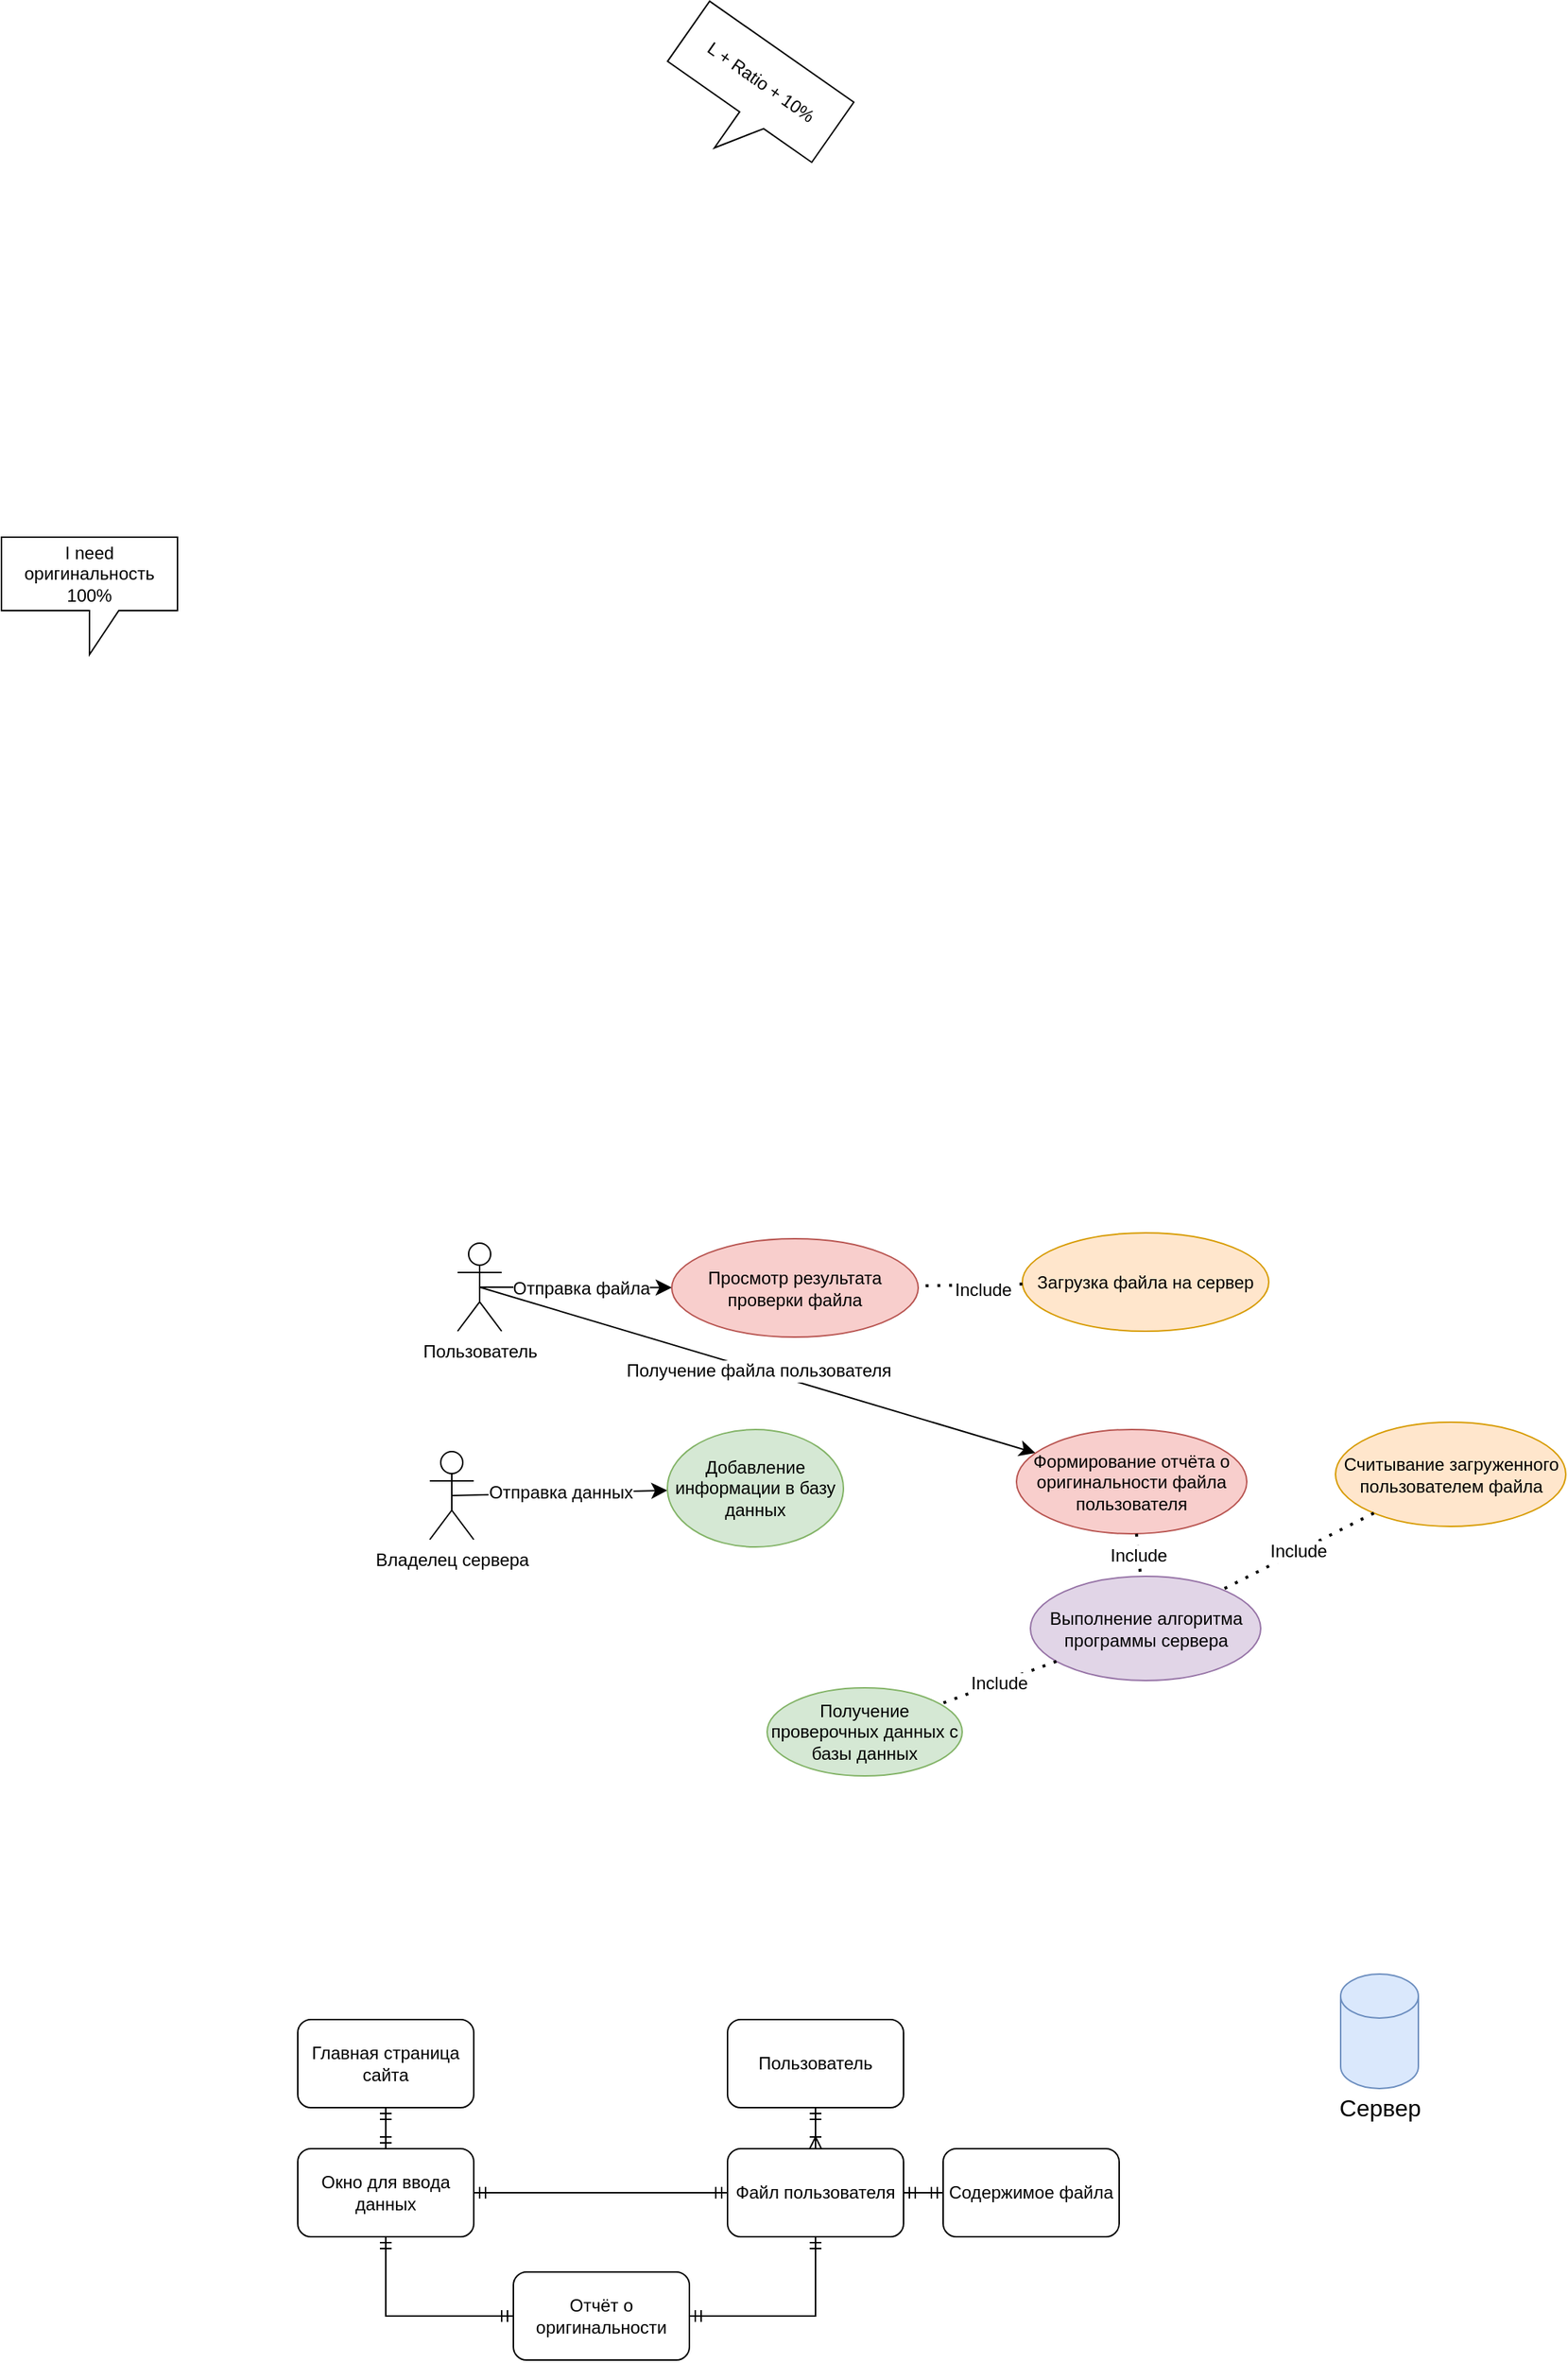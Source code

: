 <mxfile version="23.1.7" type="github">
  <diagram name="Страница — 1" id="qo7mLrB6tLQQB5oeiX6B">
    <mxGraphModel dx="1834" dy="1951" grid="0" gridSize="10" guides="1" tooltips="1" connect="1" arrows="1" fold="1" page="0" pageScale="1" pageWidth="827" pageHeight="1169" math="0" shadow="0">
      <root>
        <mxCell id="0" />
        <mxCell id="1" parent="0" />
        <mxCell id="s-Eo4vCzc_3h1zsL-8KX-22" style="edgeStyle=none;curved=1;rounded=0;orthogonalLoop=1;jettySize=auto;html=1;exitX=0.5;exitY=0.5;exitDx=0;exitDy=0;exitPerimeter=0;fontSize=12;startSize=8;endSize=8;" parent="1" source="s-Eo4vCzc_3h1zsL-8KX-1" target="s-Eo4vCzc_3h1zsL-8KX-24" edge="1">
          <mxGeometry relative="1" as="geometry">
            <mxPoint x="159" y="43" as="targetPoint" />
          </mxGeometry>
        </mxCell>
        <mxCell id="s-Eo4vCzc_3h1zsL-8KX-40" value="Отправка файла" style="edgeLabel;html=1;align=center;verticalAlign=middle;resizable=0;points=[];;fontSize=12;" parent="s-Eo4vCzc_3h1zsL-8KX-22" vertex="1" connectable="0">
          <mxGeometry x="0.057" y="-1" relative="1" as="geometry">
            <mxPoint as="offset" />
          </mxGeometry>
        </mxCell>
        <mxCell id="s-Eo4vCzc_3h1zsL-8KX-1" value="Пользователь" style="shape=umlActor;verticalLabelPosition=bottom;verticalAlign=top;html=1;outlineConnect=0;rotation=0;" parent="1" vertex="1">
          <mxGeometry x="-49" y="9" width="30" height="60" as="geometry" />
        </mxCell>
        <mxCell id="s-Eo4vCzc_3h1zsL-8KX-4" value="Загрузка файла на сервер" style="ellipse;whiteSpace=wrap;html=1;fillColor=#ffe6cc;strokeColor=#d79b00;" parent="1" vertex="1">
          <mxGeometry x="336" y="2" width="168" height="67" as="geometry" />
        </mxCell>
        <mxCell id="s-Eo4vCzc_3h1zsL-8KX-5" value="" style="shape=cylinder3;whiteSpace=wrap;html=1;boundedLbl=1;backgroundOutline=1;size=15;fillColor=#dae8fc;strokeColor=#6c8ebf;" parent="1" vertex="1">
          <mxGeometry x="553" y="507" width="53" height="78" as="geometry" />
        </mxCell>
        <mxCell id="s-Eo4vCzc_3h1zsL-8KX-6" value="Сервер" style="text;html=1;align=center;verticalAlign=middle;whiteSpace=wrap;rounded=0;;fontSize=16;" parent="1" vertex="1">
          <mxGeometry x="549.5" y="583" width="60" height="30" as="geometry" />
        </mxCell>
        <mxCell id="s-Eo4vCzc_3h1zsL-8KX-9" style="edgeStyle=none;curved=1;rounded=0;orthogonalLoop=1;jettySize=auto;html=1;exitX=0.5;exitY=0.5;exitDx=0;exitDy=0;exitPerimeter=0;fontSize=12;startSize=8;endSize=8;" parent="1" source="s-Eo4vCzc_3h1zsL-8KX-7" target="s-Eo4vCzc_3h1zsL-8KX-8" edge="1">
          <mxGeometry relative="1" as="geometry" />
        </mxCell>
        <mxCell id="s-Eo4vCzc_3h1zsL-8KX-10" value="Отправка данных" style="edgeLabel;html=1;align=center;verticalAlign=middle;resizable=0;points=[];;fontSize=12;" parent="s-Eo4vCzc_3h1zsL-8KX-9" vertex="1" connectable="0">
          <mxGeometry relative="1" as="geometry">
            <mxPoint as="offset" />
          </mxGeometry>
        </mxCell>
        <mxCell id="s-Eo4vCzc_3h1zsL-8KX-7" value="Владелец сервера" style="shape=umlActor;verticalLabelPosition=bottom;verticalAlign=top;html=1;outlineConnect=0;" parent="1" vertex="1">
          <mxGeometry x="-68" y="151" width="30" height="60" as="geometry" />
        </mxCell>
        <mxCell id="s-Eo4vCzc_3h1zsL-8KX-8" value="Добавление информации в базу данных" style="ellipse;whiteSpace=wrap;html=1;fillColor=#d5e8d4;strokeColor=#82b366;" parent="1" vertex="1">
          <mxGeometry x="94" y="136" width="120" height="80" as="geometry" />
        </mxCell>
        <mxCell id="s-Eo4vCzc_3h1zsL-8KX-23" value="" style="endArrow=none;dashed=1;html=1;dashPattern=1 3;strokeWidth=2;rounded=0;fontSize=12;startSize=8;endSize=8;" parent="1" source="s-Eo4vCzc_3h1zsL-8KX-4" target="s-Eo4vCzc_3h1zsL-8KX-24" edge="1">
          <mxGeometry width="50" height="50" relative="1" as="geometry">
            <mxPoint x="276" y="76" as="sourcePoint" />
            <mxPoint x="328" y="48" as="targetPoint" />
          </mxGeometry>
        </mxCell>
        <mxCell id="s-Eo4vCzc_3h1zsL-8KX-26" value="Include" style="edgeLabel;html=1;align=center;verticalAlign=middle;resizable=0;points=[];;fontSize=12;" parent="s-Eo4vCzc_3h1zsL-8KX-23" vertex="1" connectable="0">
          <mxGeometry x="-0.234" y="3" relative="1" as="geometry">
            <mxPoint as="offset" />
          </mxGeometry>
        </mxCell>
        <mxCell id="s-Eo4vCzc_3h1zsL-8KX-24" value="Просмотр результата проверки файла" style="ellipse;whiteSpace=wrap;html=1;fillColor=#f8cecc;strokeColor=#b85450;" parent="1" vertex="1">
          <mxGeometry x="97" y="6" width="168" height="67" as="geometry" />
        </mxCell>
        <mxCell id="s-Eo4vCzc_3h1zsL-8KX-27" value="Считывание загруженного пользователем файла" style="ellipse;whiteSpace=wrap;html=1;fillColor=#ffe6cc;strokeColor=#d79b00;" parent="1" vertex="1">
          <mxGeometry x="549.5" y="131" width="157" height="71" as="geometry" />
        </mxCell>
        <mxCell id="s-Eo4vCzc_3h1zsL-8KX-28" value="" style="endArrow=classic;html=1;rounded=0;fontSize=12;startSize=8;endSize=8;exitX=0.5;exitY=0.5;exitDx=0;exitDy=0;exitPerimeter=0;" parent="1" source="s-Eo4vCzc_3h1zsL-8KX-1" target="s-Eo4vCzc_3h1zsL-8KX-32" edge="1">
          <mxGeometry width="50" height="50" relative="1" as="geometry">
            <mxPoint x="249" y="336" as="sourcePoint" />
            <mxPoint x="299" y="286" as="targetPoint" />
          </mxGeometry>
        </mxCell>
        <mxCell id="s-Eo4vCzc_3h1zsL-8KX-41" value="Получение файла пользователя" style="edgeLabel;html=1;align=center;verticalAlign=middle;resizable=0;points=[];;fontSize=12;" parent="s-Eo4vCzc_3h1zsL-8KX-28" vertex="1" connectable="0">
          <mxGeometry relative="1" as="geometry">
            <mxPoint as="offset" />
          </mxGeometry>
        </mxCell>
        <mxCell id="s-Eo4vCzc_3h1zsL-8KX-29" value="I need оригинальность 100%" style="shape=callout;whiteSpace=wrap;html=1;perimeter=calloutPerimeter;" parent="1" vertex="1">
          <mxGeometry x="-360" y="-472" width="120" height="80" as="geometry" />
        </mxCell>
        <mxCell id="s-Eo4vCzc_3h1zsL-8KX-30" value="L + Ratio + 10%" style="shape=callout;whiteSpace=wrap;html=1;perimeter=calloutPerimeter;rotation=35;" parent="1" vertex="1">
          <mxGeometry x="89" y="-810" width="120" height="80" as="geometry" />
        </mxCell>
        <mxCell id="s-Eo4vCzc_3h1zsL-8KX-31" value="Выполнение алгоритма программы сервера" style="ellipse;whiteSpace=wrap;html=1;fillColor=#e1d5e7;strokeColor=#9673a6;" parent="1" vertex="1">
          <mxGeometry x="341.5" y="236" width="157" height="71" as="geometry" />
        </mxCell>
        <mxCell id="s-Eo4vCzc_3h1zsL-8KX-32" value="Формирование отчёта о оригинальности файла пользователя" style="ellipse;whiteSpace=wrap;html=1;fillColor=#f8cecc;strokeColor=#b85450;" parent="1" vertex="1">
          <mxGeometry x="332" y="136" width="157" height="71" as="geometry" />
        </mxCell>
        <mxCell id="s-Eo4vCzc_3h1zsL-8KX-33" value="" style="endArrow=none;dashed=1;html=1;dashPattern=1 3;strokeWidth=2;rounded=0;fontSize=12;startSize=8;endSize=8;" parent="1" source="s-Eo4vCzc_3h1zsL-8KX-32" target="s-Eo4vCzc_3h1zsL-8KX-31" edge="1">
          <mxGeometry width="50" height="50" relative="1" as="geometry">
            <mxPoint x="267" y="352" as="sourcePoint" />
            <mxPoint x="196" y="353" as="targetPoint" />
          </mxGeometry>
        </mxCell>
        <mxCell id="s-Eo4vCzc_3h1zsL-8KX-34" value="Include" style="edgeLabel;html=1;align=center;verticalAlign=middle;resizable=0;points=[];;fontSize=12;" parent="s-Eo4vCzc_3h1zsL-8KX-33" vertex="1" connectable="0">
          <mxGeometry relative="1" as="geometry">
            <mxPoint as="offset" />
          </mxGeometry>
        </mxCell>
        <mxCell id="s-Eo4vCzc_3h1zsL-8KX-35" value="" style="endArrow=none;dashed=1;html=1;dashPattern=1 3;strokeWidth=2;rounded=0;fontSize=12;startSize=8;endSize=8;" parent="1" source="s-Eo4vCzc_3h1zsL-8KX-27" target="s-Eo4vCzc_3h1zsL-8KX-31" edge="1">
          <mxGeometry width="50" height="50" relative="1" as="geometry">
            <mxPoint x="263" y="457" as="sourcePoint" />
            <mxPoint x="188" y="459" as="targetPoint" />
          </mxGeometry>
        </mxCell>
        <mxCell id="s-Eo4vCzc_3h1zsL-8KX-36" value="Include" style="edgeLabel;html=1;align=center;verticalAlign=middle;resizable=0;points=[];;fontSize=12;" parent="s-Eo4vCzc_3h1zsL-8KX-35" vertex="1" connectable="0">
          <mxGeometry relative="1" as="geometry">
            <mxPoint as="offset" />
          </mxGeometry>
        </mxCell>
        <mxCell id="s-Eo4vCzc_3h1zsL-8KX-37" value="Получение проверочных данных с базы данных" style="ellipse;whiteSpace=wrap;html=1;fillColor=#d5e8d4;strokeColor=#82b366;" parent="1" vertex="1">
          <mxGeometry x="162" y="312" width="133" height="60" as="geometry" />
        </mxCell>
        <mxCell id="s-Eo4vCzc_3h1zsL-8KX-38" value="" style="endArrow=none;dashed=1;html=1;dashPattern=1 3;strokeWidth=2;rounded=0;fontSize=12;startSize=8;endSize=8;" parent="1" source="s-Eo4vCzc_3h1zsL-8KX-31" target="s-Eo4vCzc_3h1zsL-8KX-37" edge="1">
          <mxGeometry width="50" height="50" relative="1" as="geometry">
            <mxPoint x="367" y="578" as="sourcePoint" />
            <mxPoint x="366" y="545" as="targetPoint" />
          </mxGeometry>
        </mxCell>
        <mxCell id="s-Eo4vCzc_3h1zsL-8KX-39" value="Include" style="edgeLabel;html=1;align=center;verticalAlign=middle;resizable=0;points=[];;fontSize=12;" parent="s-Eo4vCzc_3h1zsL-8KX-38" vertex="1" connectable="0">
          <mxGeometry relative="1" as="geometry">
            <mxPoint as="offset" />
          </mxGeometry>
        </mxCell>
        <mxCell id="QdrqY9TWEt0A4qvZ5lYN-1" value="Главная страница сайта" style="rounded=1;whiteSpace=wrap;html=1;" parent="1" vertex="1">
          <mxGeometry x="-158" y="538" width="120" height="60" as="geometry" />
        </mxCell>
        <mxCell id="QdrqY9TWEt0A4qvZ5lYN-2" value="Пользователь" style="rounded=1;whiteSpace=wrap;html=1;" parent="1" vertex="1">
          <mxGeometry x="135" y="538" width="120" height="60" as="geometry" />
        </mxCell>
        <mxCell id="QdrqY9TWEt0A4qvZ5lYN-3" value="Окно для ввода данных" style="rounded=1;whiteSpace=wrap;html=1;" parent="1" vertex="1">
          <mxGeometry x="-158" y="626" width="120" height="60" as="geometry" />
        </mxCell>
        <mxCell id="QdrqY9TWEt0A4qvZ5lYN-4" value="Отчёт о оригинальности" style="rounded=1;whiteSpace=wrap;html=1;" parent="1" vertex="1">
          <mxGeometry x="-11" y="710" width="120" height="60" as="geometry" />
        </mxCell>
        <mxCell id="QdrqY9TWEt0A4qvZ5lYN-5" value="Файл пользователя" style="rounded=1;whiteSpace=wrap;html=1;" parent="1" vertex="1">
          <mxGeometry x="135" y="626" width="120" height="60" as="geometry" />
        </mxCell>
        <mxCell id="qdwLf7R6Tj-7hq3yEPZi-1" value="" style="fontSize=12;html=1;endArrow=ERoneToMany;startArrow=ERmandOne;rounded=0;" edge="1" parent="1" source="QdrqY9TWEt0A4qvZ5lYN-2" target="QdrqY9TWEt0A4qvZ5lYN-5">
          <mxGeometry width="100" height="100" relative="1" as="geometry">
            <mxPoint x="135" y="826" as="sourcePoint" />
            <mxPoint x="235" y="726" as="targetPoint" />
          </mxGeometry>
        </mxCell>
        <mxCell id="qdwLf7R6Tj-7hq3yEPZi-2" value="" style="edgeStyle=orthogonalEdgeStyle;fontSize=12;html=1;endArrow=ERmandOne;startArrow=ERmandOne;rounded=0;entryX=0.5;entryY=1;entryDx=0;entryDy=0;" edge="1" parent="1" source="QdrqY9TWEt0A4qvZ5lYN-4" target="QdrqY9TWEt0A4qvZ5lYN-5">
          <mxGeometry width="100" height="100" relative="1" as="geometry">
            <mxPoint x="102" y="867" as="sourcePoint" />
            <mxPoint x="202" y="767" as="targetPoint" />
          </mxGeometry>
        </mxCell>
        <mxCell id="qdwLf7R6Tj-7hq3yEPZi-3" value="Содержимое файла" style="rounded=1;whiteSpace=wrap;html=1;" vertex="1" parent="1">
          <mxGeometry x="282" y="626" width="120" height="60" as="geometry" />
        </mxCell>
        <mxCell id="qdwLf7R6Tj-7hq3yEPZi-4" value="" style="edgeStyle=orthogonalEdgeStyle;fontSize=12;html=1;endArrow=ERmandOne;startArrow=ERmandOne;rounded=0;" edge="1" parent="1" source="QdrqY9TWEt0A4qvZ5lYN-5" target="qdwLf7R6Tj-7hq3yEPZi-3">
          <mxGeometry width="100" height="100" relative="1" as="geometry">
            <mxPoint x="210" y="678" as="sourcePoint" />
            <mxPoint x="325" y="619" as="targetPoint" />
          </mxGeometry>
        </mxCell>
        <mxCell id="qdwLf7R6Tj-7hq3yEPZi-5" value="" style="edgeStyle=orthogonalEdgeStyle;fontSize=12;html=1;endArrow=ERmandOne;startArrow=ERmandOne;rounded=0;" edge="1" parent="1" source="QdrqY9TWEt0A4qvZ5lYN-1" target="QdrqY9TWEt0A4qvZ5lYN-3">
          <mxGeometry width="100" height="100" relative="1" as="geometry">
            <mxPoint x="265" y="662" as="sourcePoint" />
            <mxPoint x="292" y="662" as="targetPoint" />
          </mxGeometry>
        </mxCell>
        <mxCell id="qdwLf7R6Tj-7hq3yEPZi-6" value="" style="edgeStyle=orthogonalEdgeStyle;fontSize=12;html=1;endArrow=ERmandOne;startArrow=ERmandOne;rounded=0;" edge="1" parent="1" source="QdrqY9TWEt0A4qvZ5lYN-3" target="QdrqY9TWEt0A4qvZ5lYN-4">
          <mxGeometry width="100" height="100" relative="1" as="geometry">
            <mxPoint x="275" y="672" as="sourcePoint" />
            <mxPoint x="302" y="672" as="targetPoint" />
            <Array as="points">
              <mxPoint x="-98" y="740" />
            </Array>
          </mxGeometry>
        </mxCell>
        <mxCell id="qdwLf7R6Tj-7hq3yEPZi-8" value="" style="edgeStyle=orthogonalEdgeStyle;fontSize=12;html=1;endArrow=ERmandOne;startArrow=ERmandOne;rounded=0;" edge="1" parent="1" source="QdrqY9TWEt0A4qvZ5lYN-3" target="QdrqY9TWEt0A4qvZ5lYN-5">
          <mxGeometry width="100" height="100" relative="1" as="geometry">
            <mxPoint x="285" y="682" as="sourcePoint" />
            <mxPoint x="312" y="682" as="targetPoint" />
          </mxGeometry>
        </mxCell>
      </root>
    </mxGraphModel>
  </diagram>
</mxfile>

